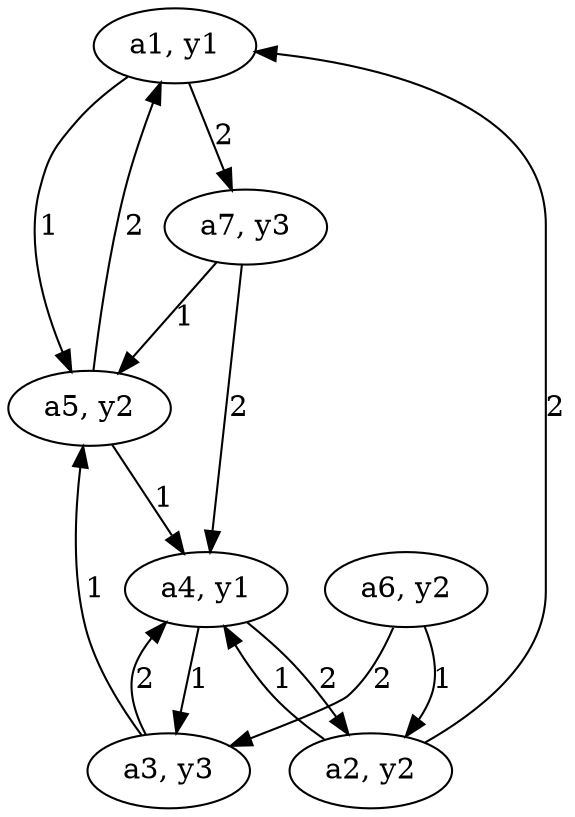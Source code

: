 digraph G {
"a1, y1";
"a2, y2";
"a3, y3";
"a4, y1";
"a5, y2";
"a6, y2";
"a7, y3";
"a1, y1" -> "a5, y2" [label="1"];
"a1, y1" -> "a7, y3" [label="2"];
"a2, y2" -> "a1, y1" [label="2"];
"a2, y2" -> "a4, y1" [label="1"];
"a3, y3" -> "a4, y1" [label="2"];
"a3, y3" -> "a5, y2" [label="1"];
"a4, y1" -> "a2, y2" [label="2"];
"a4, y1" -> "a3, y3" [label="1"];
"a5, y2" -> "a1, y1" [label="2"];
"a5, y2" -> "a4, y1" [label="1"];
"a6, y2" -> "a2, y2" [label="1"];
"a6, y2" -> "a3, y3" [label="2"];
"a7, y3" -> "a4, y1" [label="2"];
"a7, y3" -> "a5, y2" [label="1"];
}
